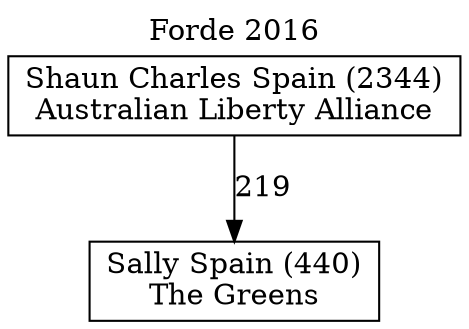 // House preference flow
digraph "Sally Spain (440)_Forde_2016" {
	graph [label="Forde 2016" labelloc=t mclimit=10]
	node [shape=box]
	"Sally Spain (440)" [label="Sally Spain (440)
The Greens"]
	"Shaun Charles Spain (2344)" [label="Shaun Charles Spain (2344)
Australian Liberty Alliance"]
	"Shaun Charles Spain (2344)" -> "Sally Spain (440)" [label=219]
}
